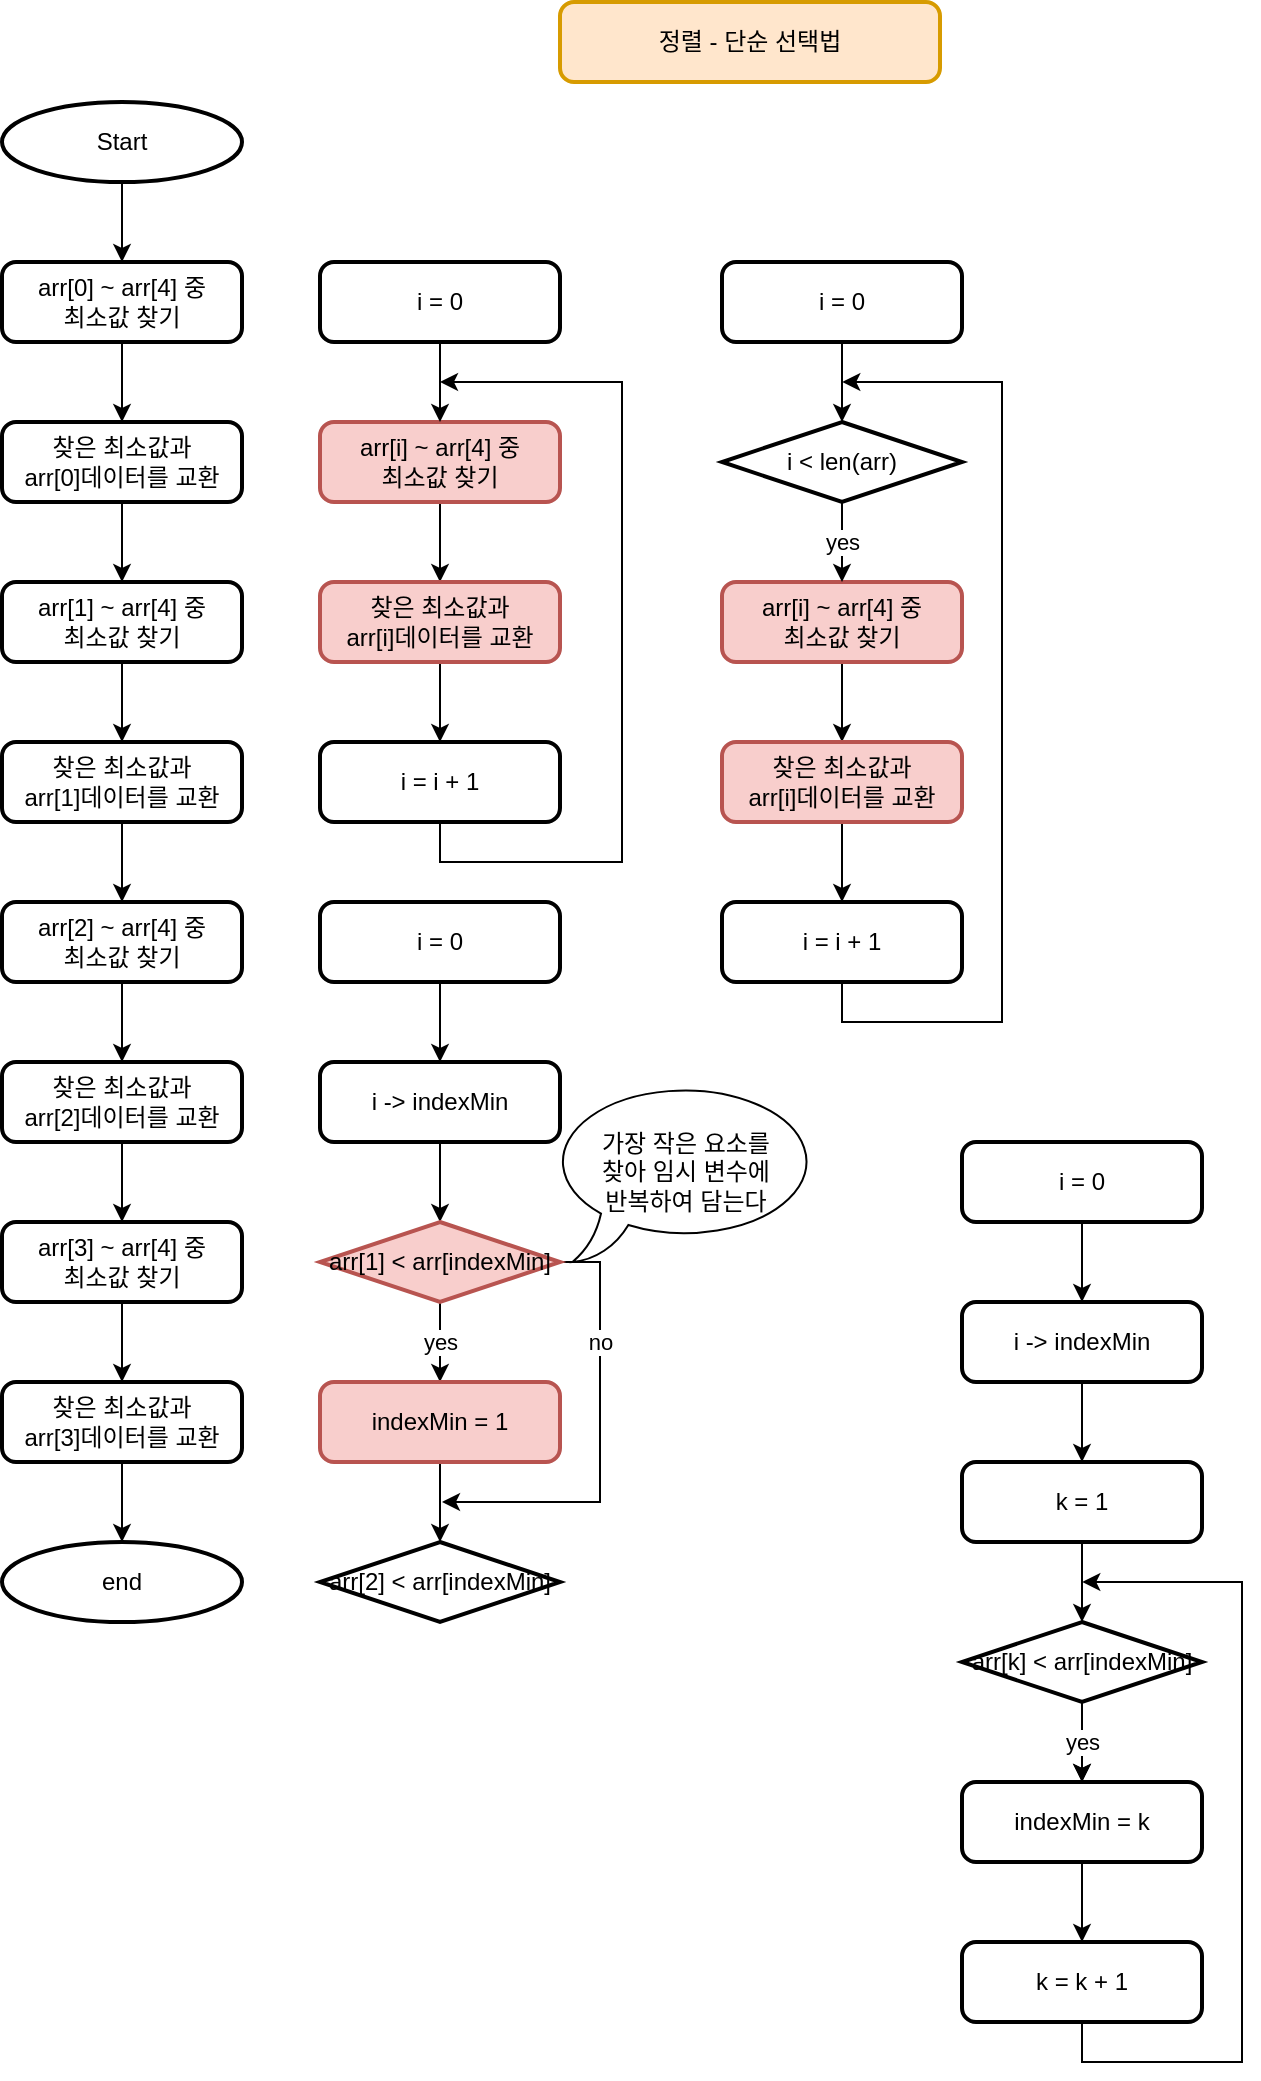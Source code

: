 <mxfile version="16.5.1" type="device"><diagram id="mcG1KdtRjJhZmO_n41ix" name="페이지-1"><mxGraphModel dx="813" dy="503" grid="1" gridSize="10" guides="1" tooltips="1" connect="1" arrows="1" fold="1" page="1" pageScale="1" pageWidth="827" pageHeight="1169" math="0" shadow="0"><root><mxCell id="0"/><mxCell id="1" parent="0"/><mxCell id="l-i40e42PNDgHIKyfGgY-1" value="정렬 - 단순 선택법" style="rounded=1;whiteSpace=wrap;html=1;absoluteArcSize=1;arcSize=14;strokeWidth=2;fillColor=#ffe6cc;strokeColor=#d79b00;" parent="1" vertex="1"><mxGeometry x="319" y="30" width="190" height="40" as="geometry"/></mxCell><mxCell id="l-i40e42PNDgHIKyfGgY-10" style="edgeStyle=orthogonalEdgeStyle;rounded=0;orthogonalLoop=1;jettySize=auto;html=1;exitX=0.5;exitY=1;exitDx=0;exitDy=0;exitPerimeter=0;entryX=0.5;entryY=0;entryDx=0;entryDy=0;" parent="1" source="l-i40e42PNDgHIKyfGgY-2" target="l-i40e42PNDgHIKyfGgY-3" edge="1"><mxGeometry relative="1" as="geometry"/></mxCell><mxCell id="l-i40e42PNDgHIKyfGgY-2" value="Start" style="strokeWidth=2;html=1;shape=mxgraph.flowchart.start_2;whiteSpace=wrap;" parent="1" vertex="1"><mxGeometry x="40" y="80" width="120" height="40" as="geometry"/></mxCell><mxCell id="l-i40e42PNDgHIKyfGgY-11" style="edgeStyle=orthogonalEdgeStyle;rounded=0;orthogonalLoop=1;jettySize=auto;html=1;entryX=0.5;entryY=0;entryDx=0;entryDy=0;entryPerimeter=0;" parent="1" source="l-i40e42PNDgHIKyfGgY-3" edge="1"><mxGeometry relative="1" as="geometry"><mxPoint x="100" y="240" as="targetPoint"/></mxGeometry></mxCell><mxCell id="l-i40e42PNDgHIKyfGgY-3" value="arr[0] ~ arr[4] 중&lt;br&gt;최소값 찾기" style="rounded=1;whiteSpace=wrap;html=1;absoluteArcSize=1;arcSize=14;strokeWidth=2;" parent="1" vertex="1"><mxGeometry x="40" y="160" width="120" height="40" as="geometry"/></mxCell><mxCell id="f-u_LeD3Glp6k7Wn_VR4-16" value="" style="edgeStyle=orthogonalEdgeStyle;rounded=0;orthogonalLoop=1;jettySize=auto;html=1;" edge="1" parent="1" source="l-i40e42PNDgHIKyfGgY-5" target="f-u_LeD3Glp6k7Wn_VR4-10"><mxGeometry relative="1" as="geometry"/></mxCell><mxCell id="l-i40e42PNDgHIKyfGgY-5" value="arr[1] ~ arr[4] 중&lt;br&gt;최소값 찾기" style="rounded=1;whiteSpace=wrap;html=1;absoluteArcSize=1;arcSize=14;strokeWidth=2;" parent="1" vertex="1"><mxGeometry x="40" y="320" width="120" height="40" as="geometry"/></mxCell><mxCell id="f-u_LeD3Glp6k7Wn_VR4-15" value="" style="edgeStyle=orthogonalEdgeStyle;rounded=0;orthogonalLoop=1;jettySize=auto;html=1;" edge="1" parent="1" source="f-u_LeD3Glp6k7Wn_VR4-8" target="l-i40e42PNDgHIKyfGgY-5"><mxGeometry relative="1" as="geometry"/></mxCell><mxCell id="f-u_LeD3Glp6k7Wn_VR4-8" value="찾은 최소값과&lt;br&gt;arr[0]데이터를 교환" style="rounded=1;whiteSpace=wrap;html=1;absoluteArcSize=1;arcSize=14;strokeWidth=2;" vertex="1" parent="1"><mxGeometry x="40" y="240" width="120" height="40" as="geometry"/></mxCell><mxCell id="f-u_LeD3Glp6k7Wn_VR4-17" value="" style="edgeStyle=orthogonalEdgeStyle;rounded=0;orthogonalLoop=1;jettySize=auto;html=1;" edge="1" parent="1" source="f-u_LeD3Glp6k7Wn_VR4-10" target="f-u_LeD3Glp6k7Wn_VR4-11"><mxGeometry relative="1" as="geometry"/></mxCell><mxCell id="f-u_LeD3Glp6k7Wn_VR4-10" value="찾은 최소값과&lt;br&gt;arr[1]데이터를 교환" style="rounded=1;whiteSpace=wrap;html=1;absoluteArcSize=1;arcSize=14;strokeWidth=2;" vertex="1" parent="1"><mxGeometry x="40" y="400" width="120" height="40" as="geometry"/></mxCell><mxCell id="f-u_LeD3Glp6k7Wn_VR4-18" value="" style="edgeStyle=orthogonalEdgeStyle;rounded=0;orthogonalLoop=1;jettySize=auto;html=1;" edge="1" parent="1" source="f-u_LeD3Glp6k7Wn_VR4-11" target="f-u_LeD3Glp6k7Wn_VR4-12"><mxGeometry relative="1" as="geometry"/></mxCell><mxCell id="f-u_LeD3Glp6k7Wn_VR4-11" value="arr[2] ~ arr[4] 중&lt;br&gt;최소값 찾기" style="rounded=1;whiteSpace=wrap;html=1;absoluteArcSize=1;arcSize=14;strokeWidth=2;" vertex="1" parent="1"><mxGeometry x="40" y="480" width="120" height="40" as="geometry"/></mxCell><mxCell id="f-u_LeD3Glp6k7Wn_VR4-19" value="" style="edgeStyle=orthogonalEdgeStyle;rounded=0;orthogonalLoop=1;jettySize=auto;html=1;" edge="1" parent="1" source="f-u_LeD3Glp6k7Wn_VR4-12" target="f-u_LeD3Glp6k7Wn_VR4-13"><mxGeometry relative="1" as="geometry"/></mxCell><mxCell id="f-u_LeD3Glp6k7Wn_VR4-12" value="찾은 최소값과&lt;br&gt;arr[2]데이터를 교환" style="rounded=1;whiteSpace=wrap;html=1;absoluteArcSize=1;arcSize=14;strokeWidth=2;" vertex="1" parent="1"><mxGeometry x="40" y="560" width="120" height="40" as="geometry"/></mxCell><mxCell id="f-u_LeD3Glp6k7Wn_VR4-20" value="" style="edgeStyle=orthogonalEdgeStyle;rounded=0;orthogonalLoop=1;jettySize=auto;html=1;" edge="1" parent="1" source="f-u_LeD3Glp6k7Wn_VR4-13" target="f-u_LeD3Glp6k7Wn_VR4-14"><mxGeometry relative="1" as="geometry"/></mxCell><mxCell id="f-u_LeD3Glp6k7Wn_VR4-13" value="arr[3] ~ arr[4] 중&lt;br&gt;최소값 찾기" style="rounded=1;whiteSpace=wrap;html=1;absoluteArcSize=1;arcSize=14;strokeWidth=2;" vertex="1" parent="1"><mxGeometry x="40" y="640" width="120" height="40" as="geometry"/></mxCell><mxCell id="f-u_LeD3Glp6k7Wn_VR4-22" value="" style="edgeStyle=orthogonalEdgeStyle;rounded=0;orthogonalLoop=1;jettySize=auto;html=1;" edge="1" parent="1" source="f-u_LeD3Glp6k7Wn_VR4-14" target="f-u_LeD3Glp6k7Wn_VR4-21"><mxGeometry relative="1" as="geometry"/></mxCell><mxCell id="f-u_LeD3Glp6k7Wn_VR4-14" value="찾은 최소값과&lt;br&gt;arr[3]데이터를 교환" style="rounded=1;whiteSpace=wrap;html=1;absoluteArcSize=1;arcSize=14;strokeWidth=2;" vertex="1" parent="1"><mxGeometry x="40" y="720" width="120" height="40" as="geometry"/></mxCell><mxCell id="f-u_LeD3Glp6k7Wn_VR4-21" value="end" style="strokeWidth=2;html=1;shape=mxgraph.flowchart.start_2;whiteSpace=wrap;" vertex="1" parent="1"><mxGeometry x="40" y="800" width="120" height="40" as="geometry"/></mxCell><mxCell id="f-u_LeD3Glp6k7Wn_VR4-23" style="edgeStyle=orthogonalEdgeStyle;rounded=0;orthogonalLoop=1;jettySize=auto;html=1;entryX=0.5;entryY=0;entryDx=0;entryDy=0;entryPerimeter=0;" edge="1" parent="1" source="f-u_LeD3Glp6k7Wn_VR4-24"><mxGeometry relative="1" as="geometry"><mxPoint x="259" y="320" as="targetPoint"/></mxGeometry></mxCell><mxCell id="f-u_LeD3Glp6k7Wn_VR4-24" value="arr[i] ~ arr[4] 중&lt;br&gt;최소값 찾기" style="rounded=1;whiteSpace=wrap;html=1;absoluteArcSize=1;arcSize=14;strokeWidth=2;fillColor=#f8cecc;strokeColor=#b85450;" vertex="1" parent="1"><mxGeometry x="199" y="240" width="120" height="40" as="geometry"/></mxCell><mxCell id="f-u_LeD3Glp6k7Wn_VR4-35" style="edgeStyle=orthogonalEdgeStyle;rounded=0;orthogonalLoop=1;jettySize=auto;html=1;exitX=0.5;exitY=1;exitDx=0;exitDy=0;" edge="1" parent="1" source="f-u_LeD3Glp6k7Wn_VR4-26"><mxGeometry relative="1" as="geometry"><mxPoint x="259" y="220" as="targetPoint"/><Array as="points"><mxPoint x="259" y="460"/><mxPoint x="350" y="460"/><mxPoint x="350" y="220"/></Array></mxGeometry></mxCell><mxCell id="f-u_LeD3Glp6k7Wn_VR4-26" value="i = i + 1" style="rounded=1;whiteSpace=wrap;html=1;absoluteArcSize=1;arcSize=14;strokeWidth=2;" vertex="1" parent="1"><mxGeometry x="199" y="400" width="120" height="40" as="geometry"/></mxCell><mxCell id="f-u_LeD3Glp6k7Wn_VR4-27" value="" style="edgeStyle=orthogonalEdgeStyle;rounded=0;orthogonalLoop=1;jettySize=auto;html=1;" edge="1" parent="1" source="f-u_LeD3Glp6k7Wn_VR4-28" target="f-u_LeD3Glp6k7Wn_VR4-26"><mxGeometry relative="1" as="geometry"/></mxCell><mxCell id="f-u_LeD3Glp6k7Wn_VR4-28" value="찾은 최소값과&lt;br&gt;arr[i]데이터를 교환" style="rounded=1;whiteSpace=wrap;html=1;absoluteArcSize=1;arcSize=14;strokeWidth=2;fillColor=#f8cecc;strokeColor=#b85450;" vertex="1" parent="1"><mxGeometry x="199" y="320" width="120" height="40" as="geometry"/></mxCell><mxCell id="f-u_LeD3Glp6k7Wn_VR4-33" value="" style="edgeStyle=orthogonalEdgeStyle;rounded=0;orthogonalLoop=1;jettySize=auto;html=1;" edge="1" parent="1" source="f-u_LeD3Glp6k7Wn_VR4-31" target="f-u_LeD3Glp6k7Wn_VR4-24"><mxGeometry relative="1" as="geometry"/></mxCell><mxCell id="f-u_LeD3Glp6k7Wn_VR4-31" value="i = 0" style="rounded=1;whiteSpace=wrap;html=1;absoluteArcSize=1;arcSize=14;strokeWidth=2;" vertex="1" parent="1"><mxGeometry x="199" y="160" width="120" height="40" as="geometry"/></mxCell><mxCell id="f-u_LeD3Glp6k7Wn_VR4-36" style="edgeStyle=orthogonalEdgeStyle;rounded=0;orthogonalLoop=1;jettySize=auto;html=1;entryX=0.5;entryY=0;entryDx=0;entryDy=0;entryPerimeter=0;" edge="1" parent="1" source="f-u_LeD3Glp6k7Wn_VR4-37"><mxGeometry relative="1" as="geometry"><mxPoint x="460" y="400" as="targetPoint"/></mxGeometry></mxCell><mxCell id="f-u_LeD3Glp6k7Wn_VR4-37" value="arr[i] ~ arr[4] 중&lt;br&gt;최소값 찾기" style="rounded=1;whiteSpace=wrap;html=1;absoluteArcSize=1;arcSize=14;strokeWidth=2;fillColor=#f8cecc;strokeColor=#b85450;" vertex="1" parent="1"><mxGeometry x="400" y="320" width="120" height="40" as="geometry"/></mxCell><mxCell id="f-u_LeD3Glp6k7Wn_VR4-47" style="edgeStyle=orthogonalEdgeStyle;rounded=0;orthogonalLoop=1;jettySize=auto;html=1;exitX=0.5;exitY=1;exitDx=0;exitDy=0;" edge="1" parent="1" source="f-u_LeD3Glp6k7Wn_VR4-39"><mxGeometry relative="1" as="geometry"><mxPoint x="460.143" y="220" as="targetPoint"/><Array as="points"><mxPoint x="460" y="540"/><mxPoint x="540" y="540"/><mxPoint x="540" y="220"/></Array></mxGeometry></mxCell><mxCell id="f-u_LeD3Glp6k7Wn_VR4-39" value="i = i + 1" style="rounded=1;whiteSpace=wrap;html=1;absoluteArcSize=1;arcSize=14;strokeWidth=2;" vertex="1" parent="1"><mxGeometry x="400" y="480" width="120" height="40" as="geometry"/></mxCell><mxCell id="f-u_LeD3Glp6k7Wn_VR4-40" value="" style="edgeStyle=orthogonalEdgeStyle;rounded=0;orthogonalLoop=1;jettySize=auto;html=1;" edge="1" parent="1" source="f-u_LeD3Glp6k7Wn_VR4-41" target="f-u_LeD3Glp6k7Wn_VR4-39"><mxGeometry relative="1" as="geometry"/></mxCell><mxCell id="f-u_LeD3Glp6k7Wn_VR4-41" value="찾은 최소값과&lt;br&gt;arr[i]데이터를 교환" style="rounded=1;whiteSpace=wrap;html=1;absoluteArcSize=1;arcSize=14;strokeWidth=2;fillColor=#f8cecc;strokeColor=#b85450;" vertex="1" parent="1"><mxGeometry x="400" y="400" width="120" height="40" as="geometry"/></mxCell><mxCell id="f-u_LeD3Glp6k7Wn_VR4-45" value="" style="edgeStyle=orthogonalEdgeStyle;rounded=0;orthogonalLoop=1;jettySize=auto;html=1;" edge="1" parent="1" source="f-u_LeD3Glp6k7Wn_VR4-43" target="f-u_LeD3Glp6k7Wn_VR4-44"><mxGeometry relative="1" as="geometry"/></mxCell><mxCell id="f-u_LeD3Glp6k7Wn_VR4-43" value="i = 0" style="rounded=1;whiteSpace=wrap;html=1;absoluteArcSize=1;arcSize=14;strokeWidth=2;" vertex="1" parent="1"><mxGeometry x="400" y="160" width="120" height="40" as="geometry"/></mxCell><mxCell id="f-u_LeD3Glp6k7Wn_VR4-46" value="yes" style="edgeStyle=orthogonalEdgeStyle;rounded=0;orthogonalLoop=1;jettySize=auto;html=1;" edge="1" parent="1" source="f-u_LeD3Glp6k7Wn_VR4-44" target="f-u_LeD3Glp6k7Wn_VR4-37"><mxGeometry relative="1" as="geometry"/></mxCell><mxCell id="f-u_LeD3Glp6k7Wn_VR4-44" value="i &amp;lt; len(arr)" style="strokeWidth=2;html=1;shape=mxgraph.flowchart.decision;whiteSpace=wrap;" vertex="1" parent="1"><mxGeometry x="400" y="240" width="120" height="40" as="geometry"/></mxCell><mxCell id="f-u_LeD3Glp6k7Wn_VR4-50" value="" style="edgeStyle=orthogonalEdgeStyle;rounded=0;orthogonalLoop=1;jettySize=auto;html=1;" edge="1" parent="1" source="f-u_LeD3Glp6k7Wn_VR4-48" target="f-u_LeD3Glp6k7Wn_VR4-49"><mxGeometry relative="1" as="geometry"/></mxCell><mxCell id="f-u_LeD3Glp6k7Wn_VR4-48" value="i -&amp;gt; indexMin" style="rounded=1;whiteSpace=wrap;html=1;absoluteArcSize=1;arcSize=14;strokeWidth=2;" vertex="1" parent="1"><mxGeometry x="199" y="560" width="120" height="40" as="geometry"/></mxCell><mxCell id="f-u_LeD3Glp6k7Wn_VR4-52" value="yes" style="edgeStyle=orthogonalEdgeStyle;rounded=0;orthogonalLoop=1;jettySize=auto;html=1;" edge="1" parent="1" source="f-u_LeD3Glp6k7Wn_VR4-49" target="f-u_LeD3Glp6k7Wn_VR4-51"><mxGeometry relative="1" as="geometry"/></mxCell><mxCell id="f-u_LeD3Glp6k7Wn_VR4-55" style="edgeStyle=orthogonalEdgeStyle;rounded=0;orthogonalLoop=1;jettySize=auto;html=1;exitX=1;exitY=0.5;exitDx=0;exitDy=0;exitPerimeter=0;" edge="1" parent="1" source="f-u_LeD3Glp6k7Wn_VR4-49"><mxGeometry relative="1" as="geometry"><mxPoint x="260" y="780" as="targetPoint"/><Array as="points"><mxPoint x="339" y="660"/><mxPoint x="339" y="780"/></Array></mxGeometry></mxCell><mxCell id="f-u_LeD3Glp6k7Wn_VR4-56" value="no" style="edgeLabel;html=1;align=center;verticalAlign=middle;resizable=0;points=[];" vertex="1" connectable="0" parent="f-u_LeD3Glp6k7Wn_VR4-55"><mxGeometry x="-0.48" relative="1" as="geometry"><mxPoint y="3" as="offset"/></mxGeometry></mxCell><mxCell id="f-u_LeD3Glp6k7Wn_VR4-49" value="arr[1] &amp;lt; arr[indexMin]" style="strokeWidth=2;html=1;shape=mxgraph.flowchart.decision;whiteSpace=wrap;fillColor=#f8cecc;strokeColor=#b85450;" vertex="1" parent="1"><mxGeometry x="199" y="640" width="120" height="40" as="geometry"/></mxCell><mxCell id="f-u_LeD3Glp6k7Wn_VR4-54" value="" style="edgeStyle=orthogonalEdgeStyle;rounded=0;orthogonalLoop=1;jettySize=auto;html=1;" edge="1" parent="1" source="f-u_LeD3Glp6k7Wn_VR4-51" target="f-u_LeD3Glp6k7Wn_VR4-53"><mxGeometry relative="1" as="geometry"/></mxCell><mxCell id="f-u_LeD3Glp6k7Wn_VR4-51" value="indexMin = 1" style="rounded=1;whiteSpace=wrap;html=1;absoluteArcSize=1;arcSize=14;strokeWidth=2;fillColor=#f8cecc;strokeColor=#b85450;" vertex="1" parent="1"><mxGeometry x="199" y="720" width="120" height="40" as="geometry"/></mxCell><mxCell id="f-u_LeD3Glp6k7Wn_VR4-53" value="arr[2] &amp;lt; arr[indexMin]" style="strokeWidth=2;html=1;shape=mxgraph.flowchart.decision;whiteSpace=wrap;" vertex="1" parent="1"><mxGeometry x="199" y="800" width="120" height="40" as="geometry"/></mxCell><mxCell id="f-u_LeD3Glp6k7Wn_VR4-57" value="가장 작은 요소를&lt;br&gt;찾아 임시 변수에&lt;br&gt;반복하여 담는다" style="whiteSpace=wrap;html=1;shape=mxgraph.basic.oval_callout" vertex="1" parent="1"><mxGeometry x="314" y="570" width="136" height="90" as="geometry"/></mxCell><mxCell id="f-u_LeD3Glp6k7Wn_VR4-59" value="" style="edgeStyle=orthogonalEdgeStyle;rounded=0;orthogonalLoop=1;jettySize=auto;html=1;" edge="1" parent="1" source="f-u_LeD3Glp6k7Wn_VR4-58" target="f-u_LeD3Glp6k7Wn_VR4-48"><mxGeometry relative="1" as="geometry"/></mxCell><mxCell id="f-u_LeD3Glp6k7Wn_VR4-58" value="i = 0" style="rounded=1;whiteSpace=wrap;html=1;absoluteArcSize=1;arcSize=14;strokeWidth=2;" vertex="1" parent="1"><mxGeometry x="199" y="480" width="120" height="40" as="geometry"/></mxCell><mxCell id="f-u_LeD3Glp6k7Wn_VR4-60" value="" style="edgeStyle=orthogonalEdgeStyle;rounded=0;orthogonalLoop=1;jettySize=auto;html=1;" edge="1" parent="1" source="f-u_LeD3Glp6k7Wn_VR4-61"><mxGeometry relative="1" as="geometry"><mxPoint x="580" y="760" as="targetPoint"/></mxGeometry></mxCell><mxCell id="f-u_LeD3Glp6k7Wn_VR4-61" value="i -&amp;gt; indexMin" style="rounded=1;whiteSpace=wrap;html=1;absoluteArcSize=1;arcSize=14;strokeWidth=2;" vertex="1" parent="1"><mxGeometry x="520" y="680" width="120" height="40" as="geometry"/></mxCell><mxCell id="f-u_LeD3Glp6k7Wn_VR4-73" value="" style="edgeStyle=orthogonalEdgeStyle;rounded=0;orthogonalLoop=1;jettySize=auto;html=1;" edge="1" parent="1" source="f-u_LeD3Glp6k7Wn_VR4-68" target="f-u_LeD3Glp6k7Wn_VR4-72"><mxGeometry relative="1" as="geometry"/></mxCell><mxCell id="f-u_LeD3Glp6k7Wn_VR4-75" value="yes" style="edgeStyle=orthogonalEdgeStyle;rounded=0;orthogonalLoop=1;jettySize=auto;html=1;" edge="1" parent="1" source="f-u_LeD3Glp6k7Wn_VR4-68" target="f-u_LeD3Glp6k7Wn_VR4-72"><mxGeometry relative="1" as="geometry"/></mxCell><mxCell id="f-u_LeD3Glp6k7Wn_VR4-68" value="arr[k] &amp;lt; arr[indexMin]" style="strokeWidth=2;html=1;shape=mxgraph.flowchart.decision;whiteSpace=wrap;" vertex="1" parent="1"><mxGeometry x="520" y="840" width="120" height="40" as="geometry"/></mxCell><mxCell id="f-u_LeD3Glp6k7Wn_VR4-69" value="" style="edgeStyle=orthogonalEdgeStyle;rounded=0;orthogonalLoop=1;jettySize=auto;html=1;" edge="1" parent="1" source="f-u_LeD3Glp6k7Wn_VR4-70" target="f-u_LeD3Glp6k7Wn_VR4-61"><mxGeometry relative="1" as="geometry"/></mxCell><mxCell id="f-u_LeD3Glp6k7Wn_VR4-70" value="i = 0" style="rounded=1;whiteSpace=wrap;html=1;absoluteArcSize=1;arcSize=14;strokeWidth=2;" vertex="1" parent="1"><mxGeometry x="520" y="600" width="120" height="40" as="geometry"/></mxCell><mxCell id="f-u_LeD3Glp6k7Wn_VR4-74" value="" style="edgeStyle=orthogonalEdgeStyle;rounded=0;orthogonalLoop=1;jettySize=auto;html=1;" edge="1" parent="1" source="f-u_LeD3Glp6k7Wn_VR4-71" target="f-u_LeD3Glp6k7Wn_VR4-68"><mxGeometry relative="1" as="geometry"/></mxCell><mxCell id="f-u_LeD3Glp6k7Wn_VR4-71" value="k = 1" style="rounded=1;whiteSpace=wrap;html=1;absoluteArcSize=1;arcSize=14;strokeWidth=2;" vertex="1" parent="1"><mxGeometry x="520" y="760" width="120" height="40" as="geometry"/></mxCell><mxCell id="f-u_LeD3Glp6k7Wn_VR4-77" value="" style="edgeStyle=orthogonalEdgeStyle;rounded=0;orthogonalLoop=1;jettySize=auto;html=1;" edge="1" parent="1" source="f-u_LeD3Glp6k7Wn_VR4-72" target="f-u_LeD3Glp6k7Wn_VR4-76"><mxGeometry relative="1" as="geometry"/></mxCell><mxCell id="f-u_LeD3Glp6k7Wn_VR4-72" value="indexMin = k" style="rounded=1;whiteSpace=wrap;html=1;absoluteArcSize=1;arcSize=14;strokeWidth=2;" vertex="1" parent="1"><mxGeometry x="520" y="920" width="120" height="40" as="geometry"/></mxCell><mxCell id="f-u_LeD3Glp6k7Wn_VR4-78" style="edgeStyle=orthogonalEdgeStyle;rounded=0;orthogonalLoop=1;jettySize=auto;html=1;exitX=0.5;exitY=1;exitDx=0;exitDy=0;" edge="1" parent="1" source="f-u_LeD3Glp6k7Wn_VR4-76"><mxGeometry relative="1" as="geometry"><mxPoint x="580.143" y="820" as="targetPoint"/><Array as="points"><mxPoint x="580" y="1060"/><mxPoint x="660" y="1060"/><mxPoint x="660" y="820"/></Array></mxGeometry></mxCell><mxCell id="f-u_LeD3Glp6k7Wn_VR4-76" value="k = k + 1" style="rounded=1;whiteSpace=wrap;html=1;absoluteArcSize=1;arcSize=14;strokeWidth=2;" vertex="1" parent="1"><mxGeometry x="520" y="1000" width="120" height="40" as="geometry"/></mxCell></root></mxGraphModel></diagram></mxfile>